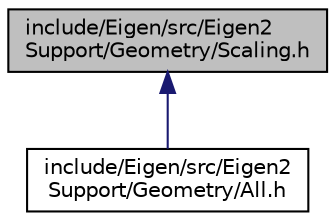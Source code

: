 digraph "include/Eigen/src/Eigen2Support/Geometry/Scaling.h"
{
  edge [fontname="Helvetica",fontsize="10",labelfontname="Helvetica",labelfontsize="10"];
  node [fontname="Helvetica",fontsize="10",shape=record];
  Node1 [label="include/Eigen/src/Eigen2\lSupport/Geometry/Scaling.h",height=0.2,width=0.4,color="black", fillcolor="grey75", style="filled" fontcolor="black"];
  Node1 -> Node2 [dir="back",color="midnightblue",fontsize="10",style="solid",fontname="Helvetica"];
  Node2 [label="include/Eigen/src/Eigen2\lSupport/Geometry/All.h",height=0.2,width=0.4,color="black", fillcolor="white", style="filled",URL="$All_8h.html"];
}

